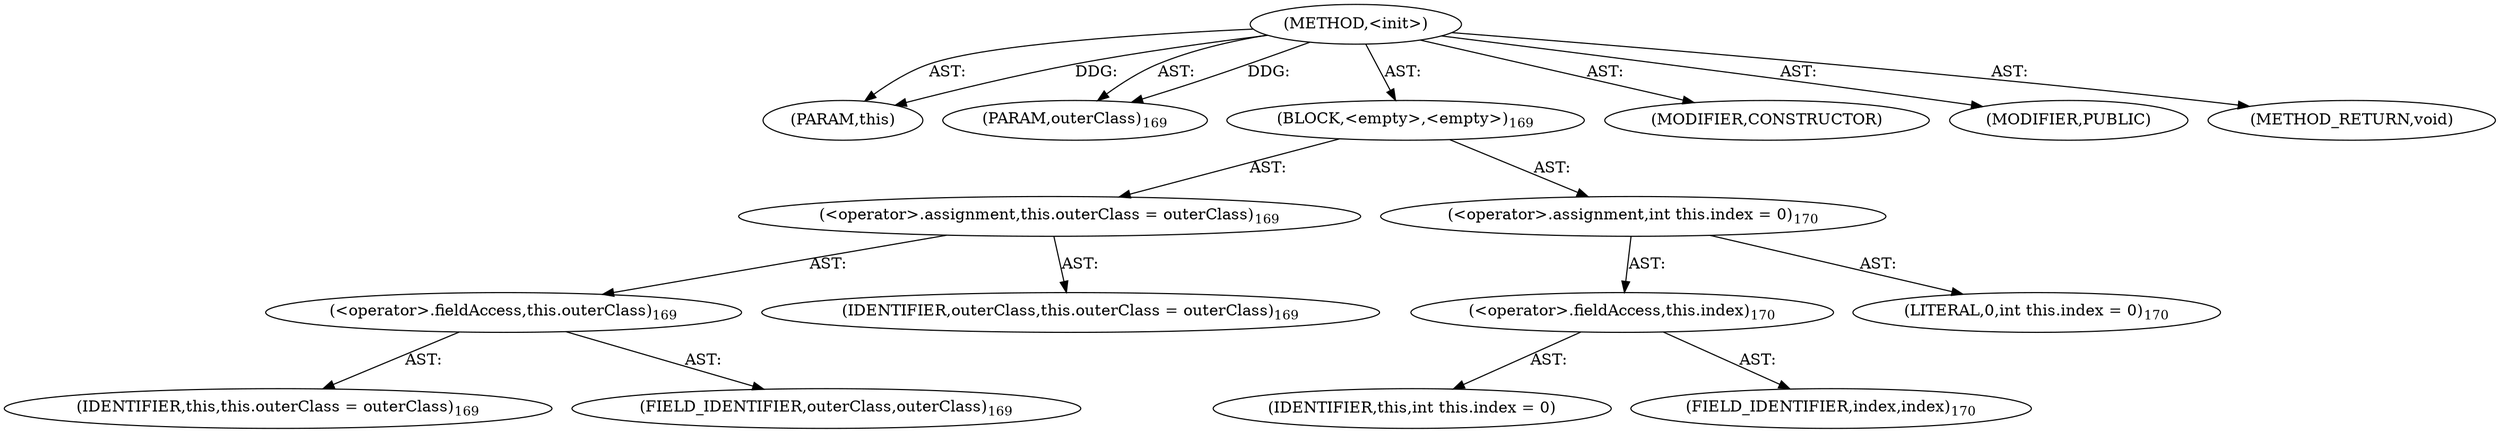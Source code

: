 digraph "&lt;init&gt;" {  
"111669149705" [label = <(METHOD,&lt;init&gt;)> ]
"115964116993" [label = <(PARAM,this)> ]
"115964116994" [label = <(PARAM,outerClass)<SUB>169</SUB>> ]
"25769803802" [label = <(BLOCK,&lt;empty&gt;,&lt;empty&gt;)<SUB>169</SUB>> ]
"30064771190" [label = <(&lt;operator&gt;.assignment,this.outerClass = outerClass)<SUB>169</SUB>> ]
"30064771191" [label = <(&lt;operator&gt;.fieldAccess,this.outerClass)<SUB>169</SUB>> ]
"68719476737" [label = <(IDENTIFIER,this,this.outerClass = outerClass)<SUB>169</SUB>> ]
"55834574871" [label = <(FIELD_IDENTIFIER,outerClass,outerClass)<SUB>169</SUB>> ]
"68719476738" [label = <(IDENTIFIER,outerClass,this.outerClass = outerClass)<SUB>169</SUB>> ]
"30064771192" [label = <(&lt;operator&gt;.assignment,int this.index = 0)<SUB>170</SUB>> ]
"30064771193" [label = <(&lt;operator&gt;.fieldAccess,this.index)<SUB>170</SUB>> ]
"68719476838" [label = <(IDENTIFIER,this,int this.index = 0)> ]
"55834574872" [label = <(FIELD_IDENTIFIER,index,index)<SUB>170</SUB>> ]
"90194313225" [label = <(LITERAL,0,int this.index = 0)<SUB>170</SUB>> ]
"133143986202" [label = <(MODIFIER,CONSTRUCTOR)> ]
"133143986203" [label = <(MODIFIER,PUBLIC)> ]
"128849018889" [label = <(METHOD_RETURN,void)> ]
  "111669149705" -> "115964116993"  [ label = "AST: "] 
  "111669149705" -> "115964116994"  [ label = "AST: "] 
  "111669149705" -> "25769803802"  [ label = "AST: "] 
  "111669149705" -> "133143986202"  [ label = "AST: "] 
  "111669149705" -> "133143986203"  [ label = "AST: "] 
  "111669149705" -> "128849018889"  [ label = "AST: "] 
  "25769803802" -> "30064771190"  [ label = "AST: "] 
  "25769803802" -> "30064771192"  [ label = "AST: "] 
  "30064771190" -> "30064771191"  [ label = "AST: "] 
  "30064771190" -> "68719476738"  [ label = "AST: "] 
  "30064771191" -> "68719476737"  [ label = "AST: "] 
  "30064771191" -> "55834574871"  [ label = "AST: "] 
  "30064771192" -> "30064771193"  [ label = "AST: "] 
  "30064771192" -> "90194313225"  [ label = "AST: "] 
  "30064771193" -> "68719476838"  [ label = "AST: "] 
  "30064771193" -> "55834574872"  [ label = "AST: "] 
  "111669149705" -> "115964116993"  [ label = "DDG: "] 
  "111669149705" -> "115964116994"  [ label = "DDG: "] 
}
